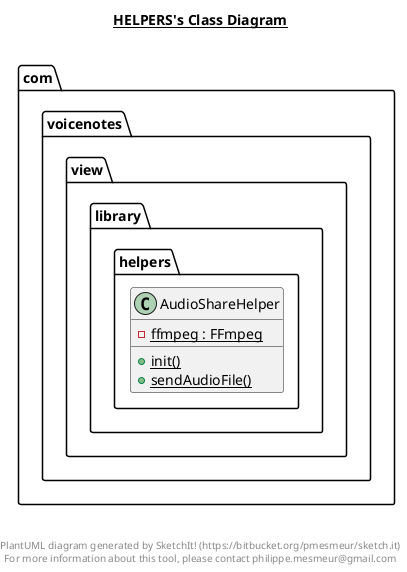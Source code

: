 @startuml

title __HELPERS's Class Diagram__\n

  package com.voicenotes {
    package com.voicenotes.view.library {
      package com.voicenotes.view.library.helpers {
        class AudioShareHelper {
            {static} - ffmpeg : FFmpeg
            {static} + init()
            {static} + sendAudioFile()
        }
      }
    }
  }
  



right footer


PlantUML diagram generated by SketchIt! (https://bitbucket.org/pmesmeur/sketch.it)
For more information about this tool, please contact philippe.mesmeur@gmail.com
endfooter

@enduml
